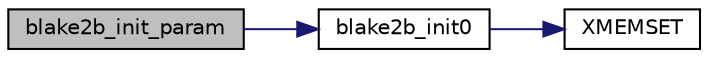 digraph "blake2b_init_param"
{
 // LATEX_PDF_SIZE
  edge [fontname="Helvetica",fontsize="10",labelfontname="Helvetica",labelfontsize="10"];
  node [fontname="Helvetica",fontsize="10",shape=record];
  rankdir="LR";
  Node220 [label="blake2b_init_param",height=0.2,width=0.4,color="black", fillcolor="grey75", style="filled", fontcolor="black",tooltip=" "];
  Node220 -> Node221 [color="midnightblue",fontsize="10",style="solid",fontname="Helvetica"];
  Node221 [label="blake2b_init0",height=0.2,width=0.4,color="black", fillcolor="white", style="filled",URL="$blake2b_8c.html#aea54854ea5c46155d7aac4d3e8688a7d",tooltip=" "];
  Node221 -> Node222 [color="midnightblue",fontsize="10",style="solid",fontname="Helvetica"];
  Node222 [label="XMEMSET",height=0.2,width=0.4,color="black", fillcolor="white", style="filled",URL="$tomcrypt__cfg_8h.html#aa3c34a6f6c61de7da9258b5a30e32c2f",tooltip=" "];
}
